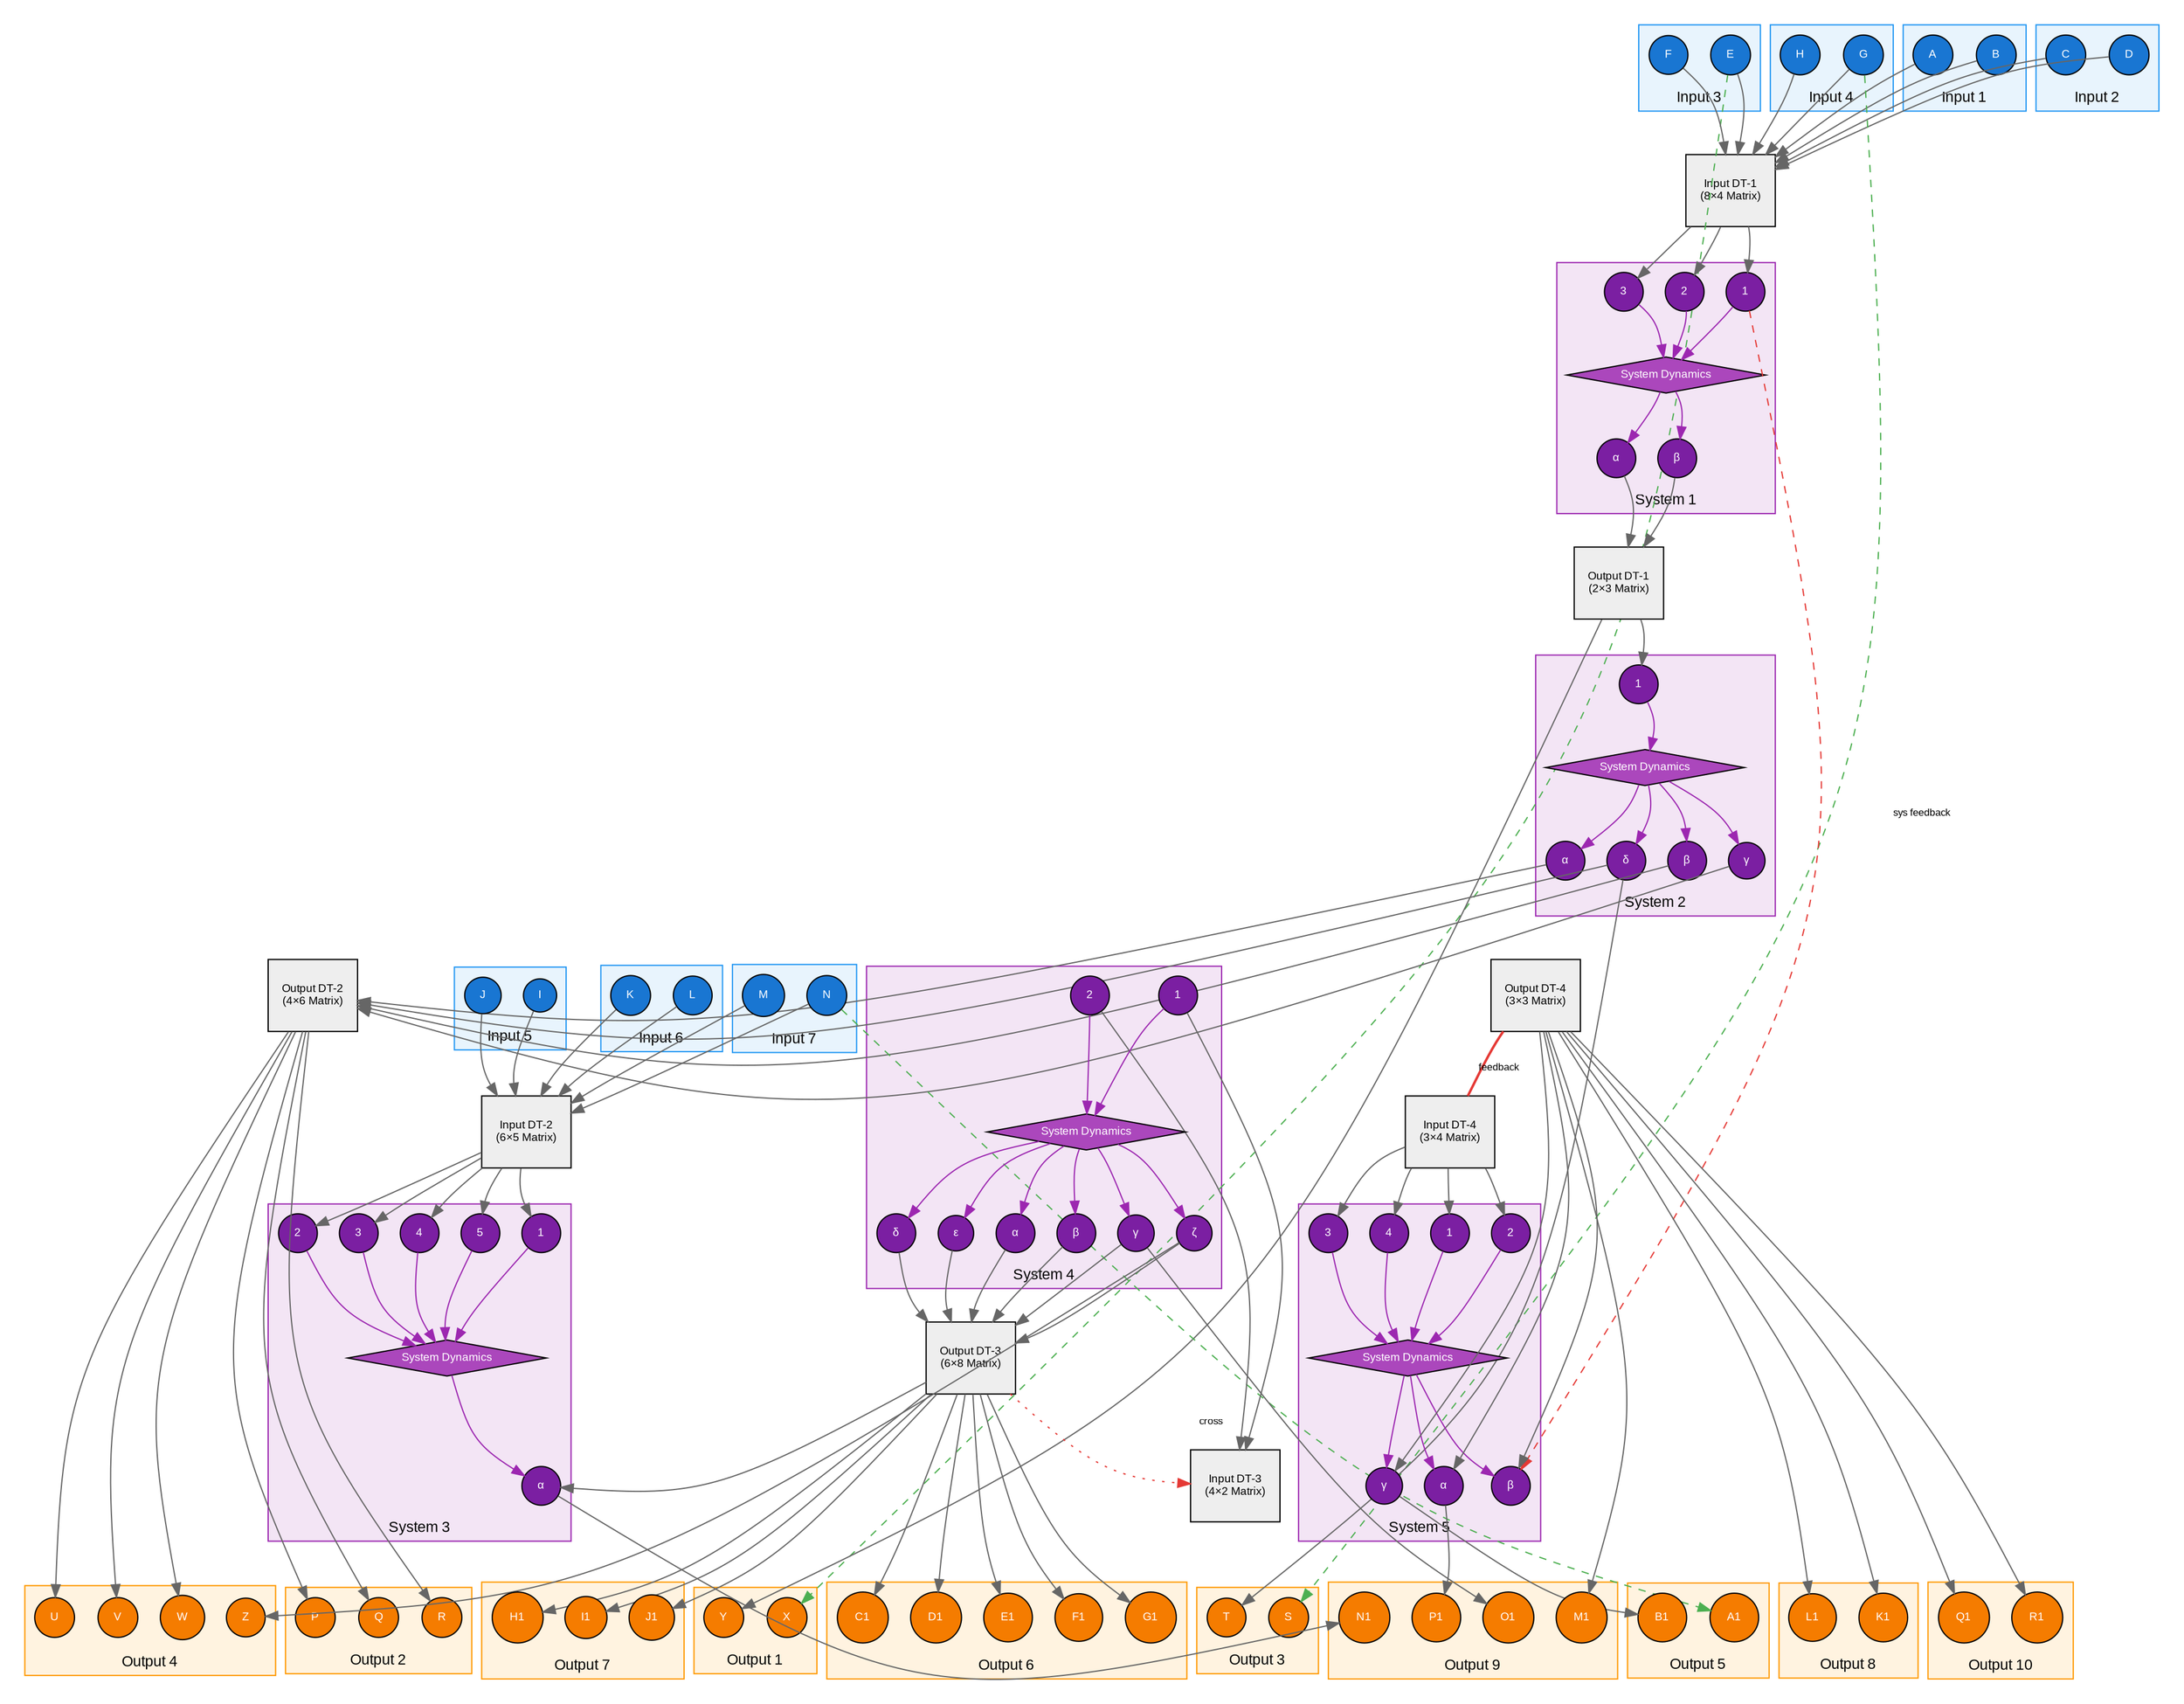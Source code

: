 digraph Figure7_Complex_MultiSystem_Architecture {
    rankdir=TB;
    
    // Graph styling
    graph [bgcolor=white, fontname="Arial", fontsize=12, splines=curved, overlap=false];
    node [fontname="Arial", fontsize=9];
    edge [fontname="Arial", fontsize=8];
    
    // TOP ROW: Inputs 1-4
    subgraph cluster_top_inputs {
        style=invis;
        rank=source;
        
        // Input 1 (2 states)
        subgraph cluster_input1 {
            style=filled;
            fillcolor="#E8F4FD";
            color="#2196F3";
            label="Input 1";
            labelloc=bottom;
            
            i1_a [shape=circle, style=filled, fillcolor="#1976D2", fontcolor=white, label="A", width=0.3, height=0.3];
            i1_b [shape=circle, style=filled, fillcolor="#1976D2", fontcolor=white, label="B", width=0.3, height=0.3];
        }
        
        // Input 2 (2 states)
        subgraph cluster_input2 {
            style=filled;
            fillcolor="#E8F4FD";
            color="#2196F3";
            label="Input 2";
            labelloc=bottom;
            
            i2_c [shape=circle, style=filled, fillcolor="#1976D2", fontcolor=white, label="C", width=0.3, height=0.3];
            i2_d [shape=circle, style=filled, fillcolor="#1976D2", fontcolor=white, label="D", width=0.3, height=0.3];
        }
        
        // Input 3 (2 states)
        subgraph cluster_input3 {
            style=filled;
            fillcolor="#E8F4FD";
            color="#2196F3";
            label="Input 3";
            labelloc=bottom;
            
            i3_e [shape=circle, style=filled, fillcolor="#1976D2", fontcolor=white, label="E", width=0.3, height=0.3];
            i3_f [shape=circle, style=filled, fillcolor="#1976D2", fontcolor=white, label="F", width=0.3, height=0.3];
        }
        
        // Input 4 (2 states)
        subgraph cluster_input4 {
            style=filled;
            fillcolor="#E8F4FD";
            color="#2196F3";
            label="Input 4";
            labelloc=bottom;
            
            i4_g [shape=circle, style=filled, fillcolor="#1976D2", fontcolor=white, label="G", width=0.3, height=0.3];
            i4_h [shape=circle, style=filled, fillcolor="#1976D2", fontcolor=white, label="H", width=0.3, height=0.3];
        }
    }
    
    // MIDDLE-TOP ROW: Input DTs 1-2 and Systems 1-2
    subgraph cluster_middle_top {
        style=invis;
        
        // Input-side DT 1
        dt_i1 [shape=box, style=filled, fillcolor="#EEEEEE", label="Input DT-1\n(8×4 Matrix)", width=1.0, height=0.8];
        
        // System 1 (3 input, 2 output states)
        subgraph cluster_system1 {
            style=filled;
            fillcolor="#F3E5F5";
            color="#9C27B0";
            label="System 1";
            labelloc=bottom;
            
            s1_in1 [shape=circle, style=filled, fillcolor="#7B1FA2", fontcolor=white, label="1", width=0.3, height=0.3];
            s1_in2 [shape=circle, style=filled, fillcolor="#7B1FA2", fontcolor=white, label="2", width=0.3, height=0.3];
            s1_in3 [shape=circle, style=filled, fillcolor="#7B1FA2", fontcolor=white, label="3", width=0.3, height=0.3];
            s1_dyn [shape=diamond, style=filled, fillcolor="#AB47BC", fontcolor=white, label="System Dynamics", width=0.6, height=0.4];
            s1_out1 [shape=circle, style=filled, fillcolor="#7B1FA2", fontcolor=white, label="α", width=0.3, height=0.3];
            s1_out2 [shape=circle, style=filled, fillcolor="#7B1FA2", fontcolor=white, label="β", width=0.3, height=0.3];
        }
        
        // Output-side DT 1
        dt_o1 [shape=box, style=filled, fillcolor="#EEEEEE", label="Output DT-1\n(2×3 Matrix)", width=1.0, height=0.8];
        
        // System 2 (1 input, 4 output states) - STACKED after DT-O1
        subgraph cluster_system2 {
            style=filled;
            fillcolor="#F3E5F5";
            color="#9C27B0";
            label="System 2";
            labelloc=bottom;
            
            s2_in1 [shape=circle, style=filled, fillcolor="#7B1FA2", fontcolor=white, label="1", width=0.3, height=0.3];
            s2_dyn [shape=diamond, style=filled, fillcolor="#AB47BC", fontcolor=white, label="System Dynamics", width=0.6, height=0.4];
            s2_out1 [shape=circle, style=filled, fillcolor="#7B1FA2", fontcolor=white, label="α", width=0.3, height=0.3];
            s2_out2 [shape=circle, style=filled, fillcolor="#7B1FA2", fontcolor=white, label="β", width=0.3, height=0.3];
            s2_out3 [shape=circle, style=filled, fillcolor="#7B1FA2", fontcolor=white, label="γ", width=0.3, height=0.3];
            s2_out4 [shape=circle, style=filled, fillcolor="#7B1FA2", fontcolor=white, label="δ", width=0.3, height=0.3];
        }
    }
    
    // MIDDLE-BOTTOM ROW: More systems and DTs
    subgraph cluster_middle_bottom {
        style=invis;
        
        // Input 5 (2 states)
        subgraph cluster_input5 {
            style=filled;
            fillcolor="#E8F4FD";
            color="#2196F3";
            label="Input 5";
            labelloc=bottom;
            
            i5_i [shape=circle, style=filled, fillcolor="#1976D2", fontcolor=white, label="I", width=0.3, height=0.3];
            i5_j [shape=circle, style=filled, fillcolor="#1976D2", fontcolor=white, label="J", width=0.3, height=0.3];
        }
        
        // Input-side DT 2
        dt_i2 [shape=box, style=filled, fillcolor="#EEEEEE", label="Input DT-2\n(6×5 Matrix)", width=1.0, height=0.8];
        
        // System 3 (5 input, 1 output states)
        subgraph cluster_system3 {
            style=filled;
            fillcolor="#F3E5F5";
            color="#9C27B0";
            label="System 3";
            labelloc=bottom;
            
            s3_in1 [shape=circle, style=filled, fillcolor="#7B1FA2", fontcolor=white, label="1", width=0.3, height=0.3];
            s3_in2 [shape=circle, style=filled, fillcolor="#7B1FA2", fontcolor=white, label="2", width=0.3, height=0.3];
            s3_in3 [shape=circle, style=filled, fillcolor="#7B1FA2", fontcolor=white, label="3", width=0.3, height=0.3];
            s3_in4 [shape=circle, style=filled, fillcolor="#7B1FA2", fontcolor=white, label="4", width=0.3, height=0.3];
            s3_in5 [shape=circle, style=filled, fillcolor="#7B1FA2", fontcolor=white, label="5", width=0.3, height=0.3];
            s3_dyn [shape=diamond, style=filled, fillcolor="#AB47BC", fontcolor=white, label="System Dynamics", width=0.6, height=0.4];
            s3_out1 [shape=circle, style=filled, fillcolor="#7B1FA2", fontcolor=white, label="α", width=0.3, height=0.3];
        }
        
        // Output-side DT 2 
        dt_o2 [shape=box, style=filled, fillcolor="#EEEEEE", label="Output DT-2\n(4×6 Matrix)", width=1.0, height=0.8];
    }
    
    // BOTTOM ROW: Remaining inputs, systems, DTs
    subgraph cluster_bottom {
        style=invis;
        
        // Input 6 (2 states)
        subgraph cluster_input6 {
            style=filled;
            fillcolor="#E8F4FD";
            color="#2196F3";
            label="Input 6";
            labelloc=bottom;
            
            i6_k [shape=circle, style=filled, fillcolor="#1976D2", fontcolor=white, label="K", width=0.3, height=0.3];
            i6_l [shape=circle, style=filled, fillcolor="#1976D2", fontcolor=white, label="L", width=0.3, height=0.3];
        }
        
        // Input 7 (2 states)
        subgraph cluster_input7 {
            style=filled;
            fillcolor="#E8F4FD";
            color="#2196F3";
            label="Input 7";
            labelloc=bottom;
            
            i7_m [shape=circle, style=filled, fillcolor="#1976D2", fontcolor=white, label="M", width=0.3, height=0.3];
            i7_n [shape=circle, style=filled, fillcolor="#1976D2", fontcolor=white, label="N", width=0.3, height=0.3];
        }
        
        // Input-side DT 3
        dt_i3 [shape=box, style=filled, fillcolor="#EEEEEE", label="Input DT-3\n(4×2 Matrix)", width=1.0, height=0.8];
        
        // System 4 (2 input, 6 output states)
        subgraph cluster_system4 {
            style=filled;
            fillcolor="#F3E5F5";
            color="#9C27B0";
            label="System 4";
            labelloc=bottom;
            
            s4_in1 [shape=circle, style=filled, fillcolor="#7B1FA2", fontcolor=white, label="1", width=0.3, height=0.3];
            s4_in2 [shape=circle, style=filled, fillcolor="#7B1FA2", fontcolor=white, label="2", width=0.3, height=0.3];
            s4_dyn [shape=diamond, style=filled, fillcolor="#AB47BC", fontcolor=white, label="System Dynamics", width=0.6, height=0.4];
            s4_out1 [shape=circle, style=filled, fillcolor="#7B1FA2", fontcolor=white, label="α", width=0.3, height=0.3];
            s4_out2 [shape=circle, style=filled, fillcolor="#7B1FA2", fontcolor=white, label="β", width=0.3, height=0.3];
            s4_out3 [shape=circle, style=filled, fillcolor="#7B1FA2", fontcolor=white, label="γ", width=0.3, height=0.3];
            s4_out4 [shape=circle, style=filled, fillcolor="#7B1FA2", fontcolor=white, label="δ", width=0.3, height=0.3];
            s4_out5 [shape=circle, style=filled, fillcolor="#7B1FA2", fontcolor=white, label="ε", width=0.3, height=0.3];
            s4_out6 [shape=circle, style=filled, fillcolor="#7B1FA2", fontcolor=white, label="ζ", width=0.3, height=0.3];
        }
        
        // System 5 (4 input, 3 output states)
        subgraph cluster_system5 {
            style=filled;
            fillcolor="#F3E5F5";
            color="#9C27B0";
            label="System 5";
            labelloc=bottom;
            
            s5_in1 [shape=circle, style=filled, fillcolor="#7B1FA2", fontcolor=white, label="1", width=0.3, height=0.3];
            s5_in2 [shape=circle, style=filled, fillcolor="#7B1FA2", fontcolor=white, label="2", width=0.3, height=0.3];
            s5_in3 [shape=circle, style=filled, fillcolor="#7B1FA2", fontcolor=white, label="3", width=0.3, height=0.3];
            s5_in4 [shape=circle, style=filled, fillcolor="#7B1FA2", fontcolor=white, label="4", width=0.3, height=0.3];
            s5_dyn [shape=diamond, style=filled, fillcolor="#AB47BC", fontcolor=white, label="System Dynamics", width=0.6, height=0.4];
            s5_out1 [shape=circle, style=filled, fillcolor="#7B1FA2", fontcolor=white, label="α", width=0.3, height=0.3];
            s5_out2 [shape=circle, style=filled, fillcolor="#7B1FA2", fontcolor=white, label="β", width=0.3, height=0.3];
            s5_out3 [shape=circle, style=filled, fillcolor="#7B1FA2", fontcolor=white, label="γ", width=0.3, height=0.3];
        }
        
        // Input-side DT 4 (for feedback)
        dt_i4 [shape=box, style=filled, fillcolor="#EEEEEE", label="Input DT-4\n(3×4 Matrix)", width=1.0, height=0.8];
        
        // Output-side DT 3
        dt_o3 [shape=box, style=filled, fillcolor="#EEEEEE", label="Output DT-3\n(6×8 Matrix)", width=1.0, height=0.8];
        
        // Output-side DT 4 (for feedback)
        dt_o4 [shape=box, style=filled, fillcolor="#EEEEEE", label="Output DT-4\n(3×3 Matrix)", width=1.0, height=0.8];
    }
    
    // RIGHT SIDE: Outputs 1-10
    subgraph cluster_outputs {
        style=invis;
        rank=sink;
        
        // Output 1 (2 states)
        subgraph cluster_output1 {
            style=filled;
            fillcolor="#FFF3E0";
            color="#FF9800";
            label="Output 1";
            labelloc=bottom;
            
            o1_x [shape=circle, style=filled, fillcolor="#F57C00", fontcolor=white, label="X", width=0.3, height=0.3];
            o1_y [shape=circle, style=filled, fillcolor="#F57C00", fontcolor=white, label="Y", width=0.3, height=0.3];
        }
        
        // Output 2 (3 states)
        subgraph cluster_output2 {
            style=filled;
            fillcolor="#FFF3E0";
            color="#FF9800";
            label="Output 2";
            labelloc=bottom;
            
            o2_p [shape=circle, style=filled, fillcolor="#F57C00", fontcolor=white, label="P", width=0.3, height=0.3];
            o2_q [shape=circle, style=filled, fillcolor="#F57C00", fontcolor=white, label="Q", width=0.3, height=0.3];
            o2_r [shape=circle, style=filled, fillcolor="#F57C00", fontcolor=white, label="R", width=0.3, height=0.3];
        }
        
        // Output 3 (2 states)
        subgraph cluster_output3 {
            style=filled;
            fillcolor="#FFF3E0";
            color="#FF9800";
            label="Output 3";
            labelloc=bottom;
            
            o3_s [shape=circle, style=filled, fillcolor="#F57C00", fontcolor=white, label="S", width=0.3, height=0.3];
            o3_t [shape=circle, style=filled, fillcolor="#F57C00", fontcolor=white, label="T", width=0.3, height=0.3];
        }
        
        // Output 4 (4 states)
        subgraph cluster_output4 {
            style=filled;
            fillcolor="#FFF3E0";
            color="#FF9800";
            label="Output 4";
            labelloc=bottom;
            
            o4_u [shape=circle, style=filled, fillcolor="#F57C00", fontcolor=white, label="U", width=0.3, height=0.3];
            o4_v [shape=circle, style=filled, fillcolor="#F57C00", fontcolor=white, label="V", width=0.3, height=0.3];
            o4_w [shape=circle, style=filled, fillcolor="#F57C00", fontcolor=white, label="W", width=0.3, height=0.3];
            o4_z [shape=circle, style=filled, fillcolor="#F57C00", fontcolor=white, label="Z", width=0.3, height=0.3];
        }
        
        // Output 5 (2 states)
        subgraph cluster_output5 {
            style=filled;
            fillcolor="#FFF3E0";
            color="#FF9800";
            label="Output 5";
            labelloc=bottom;
            
            o5_a1 [shape=circle, style=filled, fillcolor="#F57C00", fontcolor=white, label="A1", width=0.3, height=0.3];
            o5_b1 [shape=circle, style=filled, fillcolor="#F57C00", fontcolor=white, label="B1", width=0.3, height=0.3];
        }
        
        // Output 6 (5 states)
        subgraph cluster_output6 {
            style=filled;
            fillcolor="#FFF3E0";
            color="#FF9800";
            label="Output 6";
            labelloc=bottom;
            
            o6_c1 [shape=circle, style=filled, fillcolor="#F57C00", fontcolor=white, label="C1", width=0.3, height=0.3];
            o6_d1 [shape=circle, style=filled, fillcolor="#F57C00", fontcolor=white, label="D1", width=0.3, height=0.3];
            o6_e1 [shape=circle, style=filled, fillcolor="#F57C00", fontcolor=white, label="E1", width=0.3, height=0.3];
            o6_f1 [shape=circle, style=filled, fillcolor="#F57C00", fontcolor=white, label="F1", width=0.3, height=0.3];
            o6_g1 [shape=circle, style=filled, fillcolor="#F57C00", fontcolor=white, label="G1", width=0.3, height=0.3];
        }
        
        // Output 7 (3 states)
        subgraph cluster_output7 {
            style=filled;
            fillcolor="#FFF3E0";
            color="#FF9800";
            label="Output 7";
            labelloc=bottom;
            
            o7_h1 [shape=circle, style=filled, fillcolor="#F57C00", fontcolor=white, label="H1", width=0.3, height=0.3];
            o7_i1 [shape=circle, style=filled, fillcolor="#F57C00", fontcolor=white, label="I1", width=0.3, height=0.3];
            o7_j1 [shape=circle, style=filled, fillcolor="#F57C00", fontcolor=white, label="J1", width=0.3, height=0.3];
        }
        
        // Output 8 (2 states)
        subgraph cluster_output8 {
            style=filled;
            fillcolor="#FFF3E0";
            color="#FF9800";
            label="Output 8";
            labelloc=bottom;
            
            o8_k1 [shape=circle, style=filled, fillcolor="#F57C00", fontcolor=white, label="K1", width=0.3, height=0.3];
            o8_l1 [shape=circle, style=filled, fillcolor="#F57C00", fontcolor=white, label="L1", width=0.3, height=0.3];
        }
        
        // Output 9 (4 states)
        subgraph cluster_output9 {
            style=filled;
            fillcolor="#FFF3E0";
            color="#FF9800";
            label="Output 9";
            labelloc=bottom;
            
            o9_m1 [shape=circle, style=filled, fillcolor="#F57C00", fontcolor=white, label="M1", width=0.3, height=0.3];
            o9_n1 [shape=circle, style=filled, fillcolor="#F57C00", fontcolor=white, label="N1", width=0.3, height=0.3];
            o9_o1 [shape=circle, style=filled, fillcolor="#F57C00", fontcolor=white, label="O1", width=0.3, height=0.3];
            o9_p1 [shape=circle, style=filled, fillcolor="#F57C00", fontcolor=white, label="P1", width=0.3, height=0.3];
        }
        
        // Output 10 (2 states)
        subgraph cluster_output10 {
            style=filled;
            fillcolor="#FFF3E0";
            color="#FF9800";
            label="Output 10";
            labelloc=bottom;
            
            o10_q1 [shape=circle, style=filled, fillcolor="#F57C00", fontcolor=white, label="Q1", width=0.3, height=0.3];
            o10_r1 [shape=circle, style=filled, fillcolor="#F57C00", fontcolor=white, label="R1", width=0.3, height=0.3];
        }
    }
    
    // SYSTEM INTERNAL CONNECTIONS
    // System 1 internal
    s1_in1 -> s1_dyn [color="#9C27B0"];
    s1_in2 -> s1_dyn [color="#9C27B0"];
    s1_in3 -> s1_dyn [color="#9C27B0"];
    s1_dyn -> s1_out1 [color="#9C27B0"];
    s1_dyn -> s1_out2 [color="#9C27B0"];
    
    // System 2 internal
    s2_in1 -> s2_dyn [color="#9C27B0"];
    s2_dyn -> s2_out1 [color="#9C27B0"];
    s2_dyn -> s2_out2 [color="#9C27B0"];
    s2_dyn -> s2_out3 [color="#9C27B0"];
    s2_dyn -> s2_out4 [color="#9C27B0"];
    
    // System 3 internal
    s3_in1 -> s3_dyn [color="#9C27B0"];
    s3_in2 -> s3_dyn [color="#9C27B0"];
    s3_in3 -> s3_dyn [color="#9C27B0"];
    s3_in4 -> s3_dyn [color="#9C27B0"];
    s3_in5 -> s3_dyn [color="#9C27B0"];
    s3_dyn -> s3_out1 [color="#9C27B0"];
    
    // System 4 internal
    s4_in1 -> s4_dyn [color="#9C27B0"];
    s4_in2 -> s4_dyn [color="#9C27B0"];
    s4_dyn -> s4_out1 [color="#9C27B0"];
    s4_dyn -> s4_out2 [color="#9C27B0"];
    s4_dyn -> s4_out3 [color="#9C27B0"];
    s4_dyn -> s4_out4 [color="#9C27B0"];
    s4_dyn -> s4_out5 [color="#9C27B0"];
    s4_dyn -> s4_out6 [color="#9C27B0"];
    
    // System 5 internal
    s5_in1 -> s5_dyn [color="#9C27B0"];
    s5_in2 -> s5_dyn [color="#9C27B0"];
    s5_in3 -> s5_dyn [color="#9C27B0"];
    s5_in4 -> s5_dyn [color="#9C27B0"];
    s5_dyn -> s5_out1 [color="#9C27B0"];
    s5_dyn -> s5_out2 [color="#9C27B0"];
    s5_dyn -> s5_out3 [color="#9C27B0"];
    
    // MAIN FLOW CONNECTIONS
    // Inputs to DT-I1
    i1_a -> dt_i1 [color="#666666"];
    i1_b -> dt_i1 [color="#666666"];
    i2_c -> dt_i1 [color="#666666"];
    i2_d -> dt_i1 [color="#666666"];
    i3_e -> dt_i1 [color="#666666"];
    i3_f -> dt_i1 [color="#666666"];
    i4_g -> dt_i1 [color="#666666"];
    i4_h -> dt_i1 [color="#666666"];
    
    // DT-I1 to System 1
    dt_i1 -> s1_in1 [color="#666666"];
    dt_i1 -> s1_in2 [color="#666666"];
    dt_i1 -> s1_in3 [color="#666666"];
    
    // System 1 to DT-O1
    s1_out1 -> dt_o1 [color="#666666"];
    s1_out2 -> dt_o1 [color="#666666"];
    
    // STACKED SYSTEM: DT-O1 to System 2
    dt_o1 -> s2_in1 [color="#666666"];
    
    // System 2 to DT-O2
    s2_out1 -> dt_o2 [color="#666666"];
    s2_out2 -> dt_o2 [color="#666666"];
    s2_out3 -> dt_o2 [color="#666666"];
    s2_out4 -> dt_o2 [color="#666666"];
    
    // Inputs to DT-I2
    i5_i -> dt_i2 [color="#666666"];
    i5_j -> dt_i2 [color="#666666"];
    i6_k -> dt_i2 [color="#666666"];
    i6_l -> dt_i2 [color="#666666"];
    i7_m -> dt_i2 [color="#666666"];
    i7_n -> dt_i2 [color="#666666"];
    
    // DT-I2 to System 3
    dt_i2 -> s3_in1 [color="#666666"];
    dt_i2 -> s3_in2 [color="#666666"];
    dt_i2 -> s3_in3 [color="#666666"];
    dt_i2 -> s3_in4 [color="#666666"];
    dt_i2 -> s3_in5 [color="#666666"];
    
    // System 3 to DT-O3
    s3_out1 -> dt_o3 [color="#666666"];
    
    // DT-I3 to System 4
    dt_i3 -> s4_in1 [color="#666666"];
    dt_i3 -> s4_in2 [color="#666666"];
    
    // System 4 to DT-O3
    s4_out1 -> dt_o3 [color="#666666"];
    s4_out2 -> dt_o3 [color="#666666"];
    s4_out3 -> dt_o3 [color="#666666"];
    s4_out4 -> dt_o3 [color="#666666"];
    s4_out5 -> dt_o3 [color="#666666"];
    s4_out6 -> dt_o3 [color="#666666"];
    
    // DT-I4 to System 5
    dt_i4 -> s5_in1 [color="#666666"];
    dt_i4 -> s5_in2 [color="#666666"];
    dt_i4 -> s5_in3 [color="#666666"];
    dt_i4 -> s5_in4 [color="#666666"];
    
    // System 5 to DT-O4
    s5_out1 -> dt_o4 [color="#666666"];
    s5_out2 -> dt_o4 [color="#666666"];
    s5_out3 -> dt_o4 [color="#666666"];
    
    // DIRECT INPUT-OUTPUT CONNECTIONS (bypassing systems)
    i3_e -> o1_x [color="#4CAF50", style=dashed]; // Direct connection
    i4_g -> o3_s [color="#4CAF50", style=dashed]; // Direct connection
    i7_n -> o5_a1 [color="#4CAF50", style=dashed]; // Direct connection
    
    // DT OUTPUTS TO FINAL OUTPUTS
    dt_o1 -> o1_y [color="#666666"];
    dt_o2 -> o2_p [color="#666666"];
    dt_o2 -> o2_q [color="#666666"];
    dt_o2 -> o2_r [color="#666666"];
    dt_o2 -> o4_u [color="#666666"];
    dt_o2 -> o4_v [color="#666666"];
    dt_o2 -> o4_w [color="#666666"];
    dt_o3 -> o6_c1 [color="#666666"];
    dt_o3 -> o6_d1 [color="#666666"];
    dt_o3 -> o6_e1 [color="#666666"];
    dt_o3 -> o6_f1 [color="#666666"];
    dt_o3 -> o6_g1 [color="#666666"];
    dt_o3 -> o7_h1 [color="#666666"];
    dt_o3 -> o7_i1 [color="#666666"];
    dt_o3 -> o7_j1 [color="#666666"];
    dt_o4 -> o8_k1 [color="#666666"];
    dt_o4 -> o8_l1 [color="#666666"];
    dt_o4 -> o9_m1 [color="#666666"];
    dt_o4 -> o10_q1 [color="#666666"];
    dt_o4 -> o10_r1 [color="#666666"];
    
    // Fill remaining outputs
    s2_out4 -> o3_t [color="#666666"];
    s4_out6 -> o4_z [color="#666666"];
    s5_out3 -> o5_b1 [color="#666666"];
    s3_out1 -> o9_n1 [color="#666666"];
    s4_out3 -> o9_o1 [color="#666666"];
    s5_out1 -> o9_p1 [color="#666666"];
    
    // FEEDBACK LOOPS
    // Main feedback: DT-O4 -> DT-I4
    dt_o4 -> dt_i4 [color="#E53935", style=bold, label="feedback", dir="none", arrowhead="none", arrowtail="none"];
    
    // System-to-system feedback: System 5 -> System 1
    s5_out2 -> s1_in1 [color="#E53935", style=dashed, label="sys feedback"];
    
    // Cross-DT feedback: DT-O3 -> DT-I3
    dt_o3 -> dt_i3 [color="#E53935", style=dotted, label="cross"];
} 